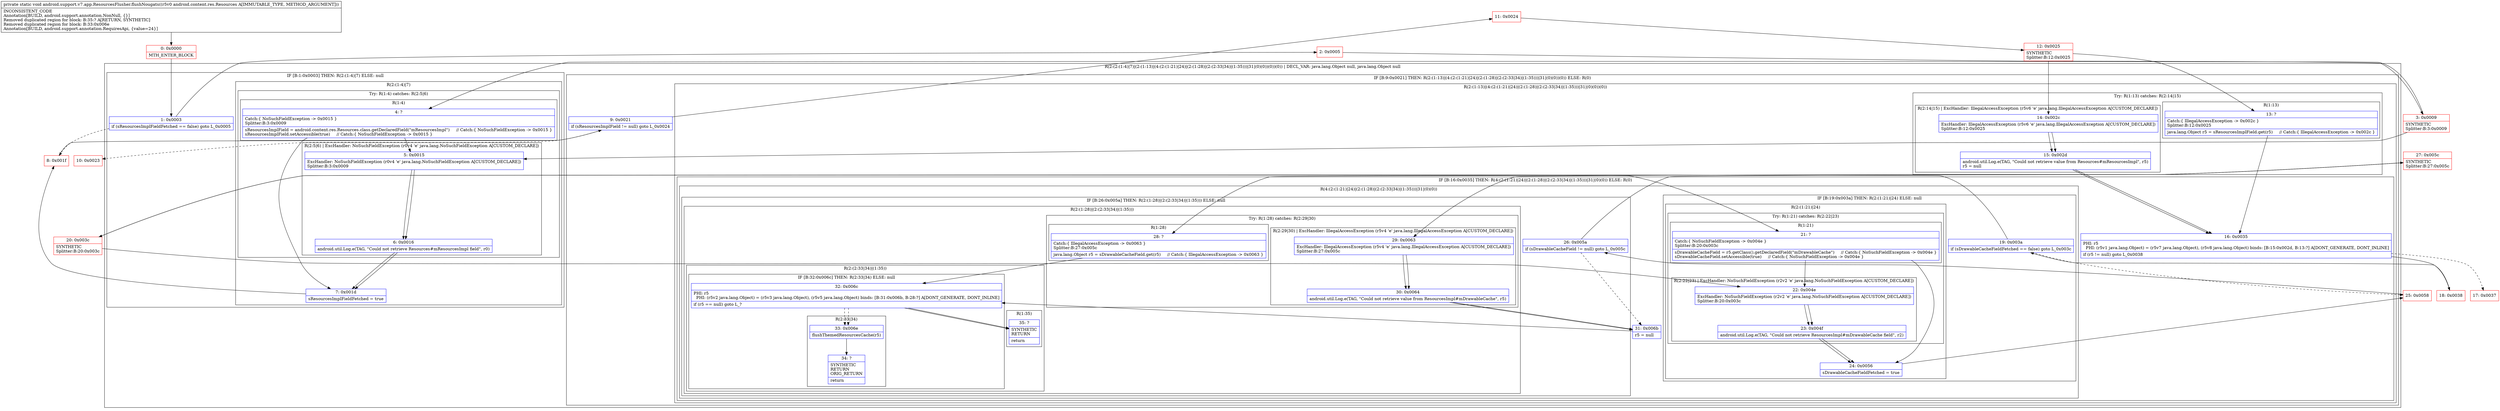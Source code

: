 digraph "CFG forandroid.support.v7.app.ResourcesFlusher.flushNougats(Landroid\/content\/res\/Resources;)V" {
subgraph cluster_Region_140070806 {
label = "R(2:(2:(1:4)|7)|(2:(1:13)|(4:(2:(1:21)|24)|(2:(1:28)|(2:(2:33|34)|(1:35)))|31|(0)(0))(0))(0)) | DECL_VAR: java.lang.Object null, java.lang.Object null\l";
node [shape=record,color=blue];
subgraph cluster_IfRegion_31980168 {
label = "IF [B:1:0x0003] THEN: R(2:(1:4)|7) ELSE: null";
node [shape=record,color=blue];
Node_1 [shape=record,label="{1\:\ 0x0003|if (sResourcesImplFieldFetched == false) goto L_0x0005\l}"];
subgraph cluster_Region_233348198 {
label = "R(2:(1:4)|7)";
node [shape=record,color=blue];
subgraph cluster_TryCatchRegion_1651409430 {
label = "Try: R(1:4) catches: R(2:5|6)";
node [shape=record,color=blue];
subgraph cluster_Region_545870898 {
label = "R(1:4)";
node [shape=record,color=blue];
Node_4 [shape=record,label="{4\:\ ?|Catch:\{ NoSuchFieldException \-\> 0x0015 \}\lSplitter:B:3:0x0009\l|sResourcesImplField = android.content.res.Resources.class.getDeclaredField(\"mResourcesImpl\")     \/\/ Catch:\{ NoSuchFieldException \-\> 0x0015 \}\lsResourcesImplField.setAccessible(true)     \/\/ Catch:\{ NoSuchFieldException \-\> 0x0015 \}\l}"];
}
subgraph cluster_Region_503630097 {
label = "R(2:5|6) | ExcHandler: NoSuchFieldException (r0v4 'e' java.lang.NoSuchFieldException A[CUSTOM_DECLARE])\l";
node [shape=record,color=blue];
Node_5 [shape=record,label="{5\:\ 0x0015|ExcHandler: NoSuchFieldException (r0v4 'e' java.lang.NoSuchFieldException A[CUSTOM_DECLARE])\lSplitter:B:3:0x0009\l}"];
Node_6 [shape=record,label="{6\:\ 0x0016|android.util.Log.e(TAG, \"Could not retrieve Resources#mResourcesImpl field\", r0)\l}"];
}
}
Node_7 [shape=record,label="{7\:\ 0x001d|sResourcesImplFieldFetched = true\l}"];
}
}
subgraph cluster_IfRegion_1464233243 {
label = "IF [B:9:0x0021] THEN: R(2:(1:13)|(4:(2:(1:21)|24)|(2:(1:28)|(2:(2:33|34)|(1:35)))|31|(0)(0))(0)) ELSE: R(0)";
node [shape=record,color=blue];
Node_9 [shape=record,label="{9\:\ 0x0021|if (sResourcesImplField != null) goto L_0x0024\l}"];
subgraph cluster_Region_1093544919 {
label = "R(2:(1:13)|(4:(2:(1:21)|24)|(2:(1:28)|(2:(2:33|34)|(1:35)))|31|(0)(0))(0))";
node [shape=record,color=blue];
subgraph cluster_TryCatchRegion_736939780 {
label = "Try: R(1:13) catches: R(2:14|15)";
node [shape=record,color=blue];
subgraph cluster_Region_1177173347 {
label = "R(1:13)";
node [shape=record,color=blue];
Node_13 [shape=record,label="{13\:\ ?|Catch:\{ IllegalAccessException \-\> 0x002c \}\lSplitter:B:12:0x0025\l|java.lang.Object r5 = sResourcesImplField.get(r5)     \/\/ Catch:\{ IllegalAccessException \-\> 0x002c \}\l}"];
}
subgraph cluster_Region_1898552106 {
label = "R(2:14|15) | ExcHandler: IllegalAccessException (r5v6 'e' java.lang.IllegalAccessException A[CUSTOM_DECLARE])\l";
node [shape=record,color=blue];
Node_14 [shape=record,label="{14\:\ 0x002c|ExcHandler: IllegalAccessException (r5v6 'e' java.lang.IllegalAccessException A[CUSTOM_DECLARE])\lSplitter:B:12:0x0025\l}"];
Node_15 [shape=record,label="{15\:\ 0x002d|android.util.Log.e(TAG, \"Could not retrieve value from Resources#mResourcesImpl\", r5)\lr5 = null\l}"];
}
}
subgraph cluster_IfRegion_328783657 {
label = "IF [B:16:0x0035] THEN: R(4:(2:(1:21)|24)|(2:(1:28)|(2:(2:33|34)|(1:35)))|31|(0)(0)) ELSE: R(0)";
node [shape=record,color=blue];
Node_16 [shape=record,label="{16\:\ 0x0035|PHI: r5 \l  PHI: (r5v1 java.lang.Object) = (r5v7 java.lang.Object), (r5v8 java.lang.Object) binds: [B:15:0x002d, B:13:?] A[DONT_GENERATE, DONT_INLINE]\l|if (r5 != null) goto L_0x0038\l}"];
subgraph cluster_Region_1739822891 {
label = "R(4:(2:(1:21)|24)|(2:(1:28)|(2:(2:33|34)|(1:35)))|31|(0)(0))";
node [shape=record,color=blue];
subgraph cluster_IfRegion_2010275572 {
label = "IF [B:19:0x003a] THEN: R(2:(1:21)|24) ELSE: null";
node [shape=record,color=blue];
Node_19 [shape=record,label="{19\:\ 0x003a|if (sDrawableCacheFieldFetched == false) goto L_0x003c\l}"];
subgraph cluster_Region_1200792394 {
label = "R(2:(1:21)|24)";
node [shape=record,color=blue];
subgraph cluster_TryCatchRegion_181125203 {
label = "Try: R(1:21) catches: R(2:22|23)";
node [shape=record,color=blue];
subgraph cluster_Region_1606385596 {
label = "R(1:21)";
node [shape=record,color=blue];
Node_21 [shape=record,label="{21\:\ ?|Catch:\{ NoSuchFieldException \-\> 0x004e \}\lSplitter:B:20:0x003c\l|sDrawableCacheField = r5.getClass().getDeclaredField(\"mDrawableCache\")     \/\/ Catch:\{ NoSuchFieldException \-\> 0x004e \}\lsDrawableCacheField.setAccessible(true)     \/\/ Catch:\{ NoSuchFieldException \-\> 0x004e \}\l}"];
}
subgraph cluster_Region_989835073 {
label = "R(2:22|23) | ExcHandler: NoSuchFieldException (r2v2 'e' java.lang.NoSuchFieldException A[CUSTOM_DECLARE])\l";
node [shape=record,color=blue];
Node_22 [shape=record,label="{22\:\ 0x004e|ExcHandler: NoSuchFieldException (r2v2 'e' java.lang.NoSuchFieldException A[CUSTOM_DECLARE])\lSplitter:B:20:0x003c\l}"];
Node_23 [shape=record,label="{23\:\ 0x004f|android.util.Log.e(TAG, \"Could not retrieve ResourcesImpl#mDrawableCache field\", r2)\l}"];
}
}
Node_24 [shape=record,label="{24\:\ 0x0056|sDrawableCacheFieldFetched = true\l}"];
}
}
subgraph cluster_IfRegion_1747309479 {
label = "IF [B:26:0x005a] THEN: R(2:(1:28)|(2:(2:33|34)|(1:35))) ELSE: null";
node [shape=record,color=blue];
Node_26 [shape=record,label="{26\:\ 0x005a|if (sDrawableCacheField != null) goto L_0x005c\l}"];
subgraph cluster_Region_1018711976 {
label = "R(2:(1:28)|(2:(2:33|34)|(1:35)))";
node [shape=record,color=blue];
subgraph cluster_TryCatchRegion_408851740 {
label = "Try: R(1:28) catches: R(2:29|30)";
node [shape=record,color=blue];
subgraph cluster_Region_194022702 {
label = "R(1:28)";
node [shape=record,color=blue];
Node_28 [shape=record,label="{28\:\ ?|Catch:\{ IllegalAccessException \-\> 0x0063 \}\lSplitter:B:27:0x005c\l|java.lang.Object r5 = sDrawableCacheField.get(r5)     \/\/ Catch:\{ IllegalAccessException \-\> 0x0063 \}\l}"];
}
subgraph cluster_Region_1595712753 {
label = "R(2:29|30) | ExcHandler: IllegalAccessException (r5v4 'e' java.lang.IllegalAccessException A[CUSTOM_DECLARE])\l";
node [shape=record,color=blue];
Node_29 [shape=record,label="{29\:\ 0x0063|ExcHandler: IllegalAccessException (r5v4 'e' java.lang.IllegalAccessException A[CUSTOM_DECLARE])\lSplitter:B:27:0x005c\l}"];
Node_30 [shape=record,label="{30\:\ 0x0064|android.util.Log.e(TAG, \"Could not retrieve value from ResourcesImpl#mDrawableCache\", r5)\l}"];
}
}
subgraph cluster_Region_434306142 {
label = "R(2:(2:33|34)|(1:35))";
node [shape=record,color=blue];
subgraph cluster_IfRegion_1742288325 {
label = "IF [B:32:0x006c] THEN: R(2:33|34) ELSE: null";
node [shape=record,color=blue];
Node_32 [shape=record,label="{32\:\ 0x006c|PHI: r5 \l  PHI: (r5v2 java.lang.Object) = (r5v3 java.lang.Object), (r5v5 java.lang.Object) binds: [B:31:0x006b, B:28:?] A[DONT_GENERATE, DONT_INLINE]\l|if (r5 == null) goto L_?\l}"];
subgraph cluster_Region_188983895 {
label = "R(2:33|34)";
node [shape=record,color=blue];
Node_33 [shape=record,label="{33\:\ 0x006e|flushThemedResourcesCache(r5)\l}"];
Node_34 [shape=record,label="{34\:\ ?|SYNTHETIC\lRETURN\lORIG_RETURN\l|return\l}"];
}
}
subgraph cluster_Region_834841826 {
label = "R(1:35)";
node [shape=record,color=blue];
Node_35 [shape=record,label="{35\:\ ?|SYNTHETIC\lRETURN\l|return\l}"];
}
}
}
}
Node_31 [shape=record,label="{31\:\ 0x006b|r5 = null\l}"];
subgraph cluster_IfRegion_1070376584 {
label = "IF [B:32:0x006c] THEN: R(0) ELSE: R(0)";
node [shape=record,color=blue];
Node_32 [shape=record,label="{32\:\ 0x006c|PHI: r5 \l  PHI: (r5v2 java.lang.Object) = (r5v3 java.lang.Object), (r5v5 java.lang.Object) binds: [B:31:0x006b, B:28:?] A[DONT_GENERATE, DONT_INLINE]\l|if (r5 == null) goto L_?\l}"];
subgraph cluster_Region_295029673 {
label = "R(0)";
node [shape=record,color=blue];
}
subgraph cluster_Region_118672094 {
label = "R(0)";
node [shape=record,color=blue];
}
}
}
subgraph cluster_Region_596886370 {
label = "R(0)";
node [shape=record,color=blue];
}
}
}
subgraph cluster_Region_2033305982 {
label = "R(0)";
node [shape=record,color=blue];
}
}
}
subgraph cluster_Region_503630097 {
label = "R(2:5|6) | ExcHandler: NoSuchFieldException (r0v4 'e' java.lang.NoSuchFieldException A[CUSTOM_DECLARE])\l";
node [shape=record,color=blue];
Node_5 [shape=record,label="{5\:\ 0x0015|ExcHandler: NoSuchFieldException (r0v4 'e' java.lang.NoSuchFieldException A[CUSTOM_DECLARE])\lSplitter:B:3:0x0009\l}"];
Node_6 [shape=record,label="{6\:\ 0x0016|android.util.Log.e(TAG, \"Could not retrieve Resources#mResourcesImpl field\", r0)\l}"];
}
subgraph cluster_Region_1898552106 {
label = "R(2:14|15) | ExcHandler: IllegalAccessException (r5v6 'e' java.lang.IllegalAccessException A[CUSTOM_DECLARE])\l";
node [shape=record,color=blue];
Node_14 [shape=record,label="{14\:\ 0x002c|ExcHandler: IllegalAccessException (r5v6 'e' java.lang.IllegalAccessException A[CUSTOM_DECLARE])\lSplitter:B:12:0x0025\l}"];
Node_15 [shape=record,label="{15\:\ 0x002d|android.util.Log.e(TAG, \"Could not retrieve value from Resources#mResourcesImpl\", r5)\lr5 = null\l}"];
}
subgraph cluster_Region_989835073 {
label = "R(2:22|23) | ExcHandler: NoSuchFieldException (r2v2 'e' java.lang.NoSuchFieldException A[CUSTOM_DECLARE])\l";
node [shape=record,color=blue];
Node_22 [shape=record,label="{22\:\ 0x004e|ExcHandler: NoSuchFieldException (r2v2 'e' java.lang.NoSuchFieldException A[CUSTOM_DECLARE])\lSplitter:B:20:0x003c\l}"];
Node_23 [shape=record,label="{23\:\ 0x004f|android.util.Log.e(TAG, \"Could not retrieve ResourcesImpl#mDrawableCache field\", r2)\l}"];
}
subgraph cluster_Region_1595712753 {
label = "R(2:29|30) | ExcHandler: IllegalAccessException (r5v4 'e' java.lang.IllegalAccessException A[CUSTOM_DECLARE])\l";
node [shape=record,color=blue];
Node_29 [shape=record,label="{29\:\ 0x0063|ExcHandler: IllegalAccessException (r5v4 'e' java.lang.IllegalAccessException A[CUSTOM_DECLARE])\lSplitter:B:27:0x005c\l}"];
Node_30 [shape=record,label="{30\:\ 0x0064|android.util.Log.e(TAG, \"Could not retrieve value from ResourcesImpl#mDrawableCache\", r5)\l}"];
}
Node_0 [shape=record,color=red,label="{0\:\ 0x0000|MTH_ENTER_BLOCK\l}"];
Node_2 [shape=record,color=red,label="{2\:\ 0x0005}"];
Node_3 [shape=record,color=red,label="{3\:\ 0x0009|SYNTHETIC\lSplitter:B:3:0x0009\l}"];
Node_8 [shape=record,color=red,label="{8\:\ 0x001f}"];
Node_10 [shape=record,color=red,label="{10\:\ 0x0023}"];
Node_11 [shape=record,color=red,label="{11\:\ 0x0024}"];
Node_12 [shape=record,color=red,label="{12\:\ 0x0025|SYNTHETIC\lSplitter:B:12:0x0025\l}"];
Node_17 [shape=record,color=red,label="{17\:\ 0x0037}"];
Node_18 [shape=record,color=red,label="{18\:\ 0x0038}"];
Node_20 [shape=record,color=red,label="{20\:\ 0x003c|SYNTHETIC\lSplitter:B:20:0x003c\l}"];
Node_25 [shape=record,color=red,label="{25\:\ 0x0058}"];
Node_27 [shape=record,color=red,label="{27\:\ 0x005c|SYNTHETIC\lSplitter:B:27:0x005c\l}"];
MethodNode[shape=record,label="{private static void android.support.v7.app.ResourcesFlusher.flushNougats((r5v0 android.content.res.Resources A[IMMUTABLE_TYPE, METHOD_ARGUMENT]))  | INCONSISTENT_CODE\lAnnotation[BUILD, android.support.annotation.NonNull, \{\}]\lRemoved duplicated region for block: B:35:? A[RETURN, SYNTHETIC]\lRemoved duplicated region for block: B:33:0x006e \lAnnotation[BUILD, android.support.annotation.RequiresApi, \{value=24\}]\l}"];
MethodNode -> Node_0;
Node_1 -> Node_2;
Node_1 -> Node_8[style=dashed];
Node_4 -> Node_5;
Node_4 -> Node_7;
Node_5 -> Node_6;
Node_6 -> Node_7;
Node_7 -> Node_8;
Node_9 -> Node_10[style=dashed];
Node_9 -> Node_11;
Node_13 -> Node_16;
Node_14 -> Node_15;
Node_15 -> Node_16;
Node_16 -> Node_17[style=dashed];
Node_16 -> Node_18;
Node_19 -> Node_20;
Node_19 -> Node_25[style=dashed];
Node_21 -> Node_22;
Node_21 -> Node_24;
Node_22 -> Node_23;
Node_23 -> Node_24;
Node_24 -> Node_25;
Node_26 -> Node_27;
Node_26 -> Node_31[style=dashed];
Node_28 -> Node_32;
Node_29 -> Node_30;
Node_30 -> Node_31;
Node_32 -> Node_33[style=dashed];
Node_32 -> Node_35;
Node_33 -> Node_34;
Node_31 -> Node_32;
Node_32 -> Node_33[style=dashed];
Node_32 -> Node_35;
Node_5 -> Node_6;
Node_6 -> Node_7;
Node_14 -> Node_15;
Node_15 -> Node_16;
Node_22 -> Node_23;
Node_23 -> Node_24;
Node_29 -> Node_30;
Node_30 -> Node_31;
Node_0 -> Node_1;
Node_2 -> Node_3;
Node_3 -> Node_4;
Node_3 -> Node_5;
Node_8 -> Node_9;
Node_11 -> Node_12;
Node_12 -> Node_13;
Node_12 -> Node_14;
Node_18 -> Node_19;
Node_20 -> Node_21;
Node_20 -> Node_22;
Node_25 -> Node_26;
Node_27 -> Node_28;
Node_27 -> Node_29;
}

